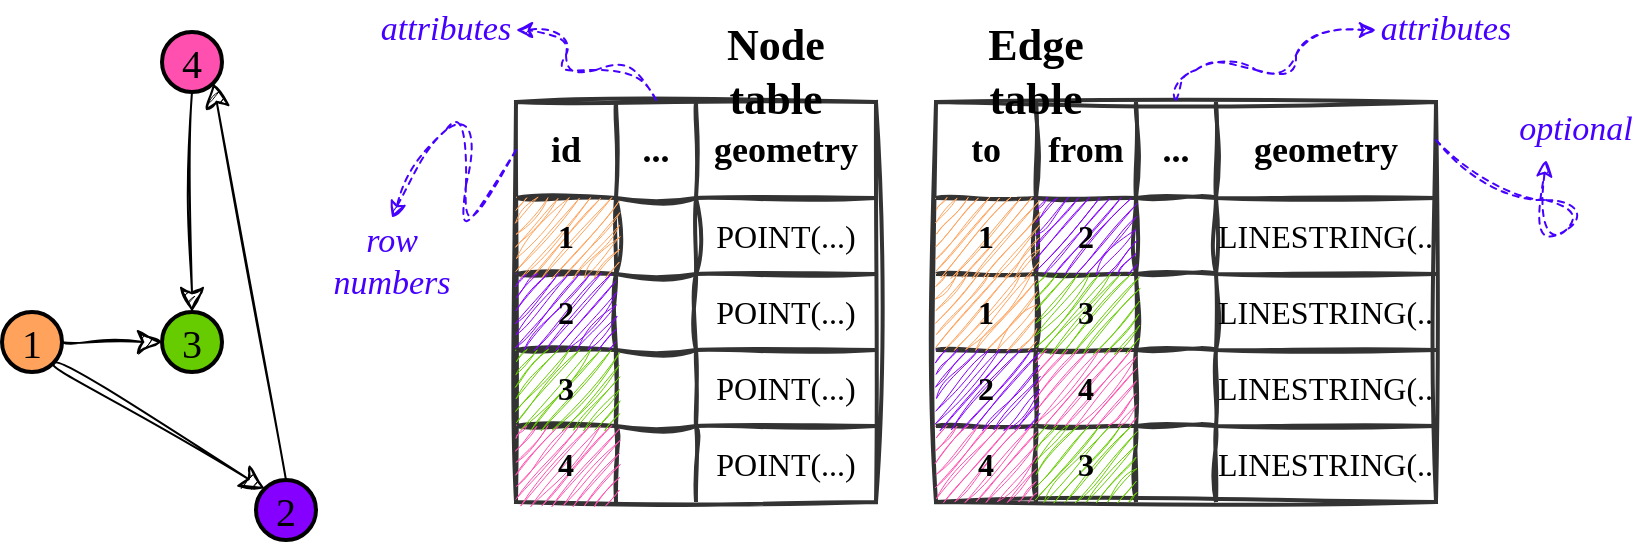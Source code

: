 <mxfile version="24.8.3" pages="2">
  <diagram name="white-bg" id="m9KfXCPVGnRiRk0QAELM">
    <mxGraphModel dx="794" dy="500" grid="0" gridSize="10" guides="1" tooltips="1" connect="1" arrows="1" fold="1" page="1" pageScale="1" pageWidth="827" pageHeight="336" math="0" shadow="0">
      <root>
        <mxCell id="0" />
        <mxCell id="1" parent="0" />
        <mxCell id="JgNRl92uMtbdNUEpQfKq-14" value="" style="shape=table;startSize=0;container=1;collapsible=0;childLayout=tableLayout;fontSize=16;sketch=1;curveFitting=1;jiggle=2;swimlaneLine=1;shadow=0;rounded=0;fontFamily=Patrick Hand;fontSource=https%3A%2F%2Ffonts.googleapis.com%2Fcss%3Ffamily%3DPatrick%2BHand;strokeColor=#333333;fillColor=none;strokeWidth=2;" parent="1" vertex="1">
          <mxGeometry x="477" y="78" width="250" height="200" as="geometry" />
        </mxCell>
        <mxCell id="JgNRl92uMtbdNUEpQfKq-15" value="" style="shape=tableRow;horizontal=0;startSize=0;swimlaneHead=0;swimlaneBody=0;strokeColor=inherit;top=0;left=0;bottom=0;right=0;collapsible=0;dropTarget=0;fillColor=none;points=[[0,0.5],[1,0.5]];portConstraint=eastwest;fontSize=16;" parent="JgNRl92uMtbdNUEpQfKq-14" vertex="1">
          <mxGeometry width="250" height="48" as="geometry" />
        </mxCell>
        <mxCell id="JgNRl92uMtbdNUEpQfKq-16" value="to" style="shape=partialRectangle;html=1;whiteSpace=wrap;connectable=0;strokeColor=inherit;overflow=hidden;fillColor=none;top=0;left=0;bottom=0;right=0;pointerEvents=1;fontSize=18;fontFamily=Patrick Hand;fontSource=https%3A%2F%2Ffonts.googleapis.com%2Fcss%3Ffamily%3DPatrick%2BHand;fontStyle=1" parent="JgNRl92uMtbdNUEpQfKq-15" vertex="1">
          <mxGeometry width="50" height="48" as="geometry">
            <mxRectangle width="50" height="48" as="alternateBounds" />
          </mxGeometry>
        </mxCell>
        <mxCell id="JgNRl92uMtbdNUEpQfKq-17" value="from" style="shape=partialRectangle;html=1;whiteSpace=wrap;connectable=0;strokeColor=inherit;overflow=hidden;fillColor=none;top=0;left=0;bottom=0;right=0;pointerEvents=1;fontSize=18;fontFamily=Patrick Hand;fontSource=https%3A%2F%2Ffonts.googleapis.com%2Fcss%3Ffamily%3DPatrick%2BHand;fontStyle=1" parent="JgNRl92uMtbdNUEpQfKq-15" vertex="1">
          <mxGeometry x="50" width="50" height="48" as="geometry">
            <mxRectangle width="50" height="48" as="alternateBounds" />
          </mxGeometry>
        </mxCell>
        <mxCell id="JgNRl92uMtbdNUEpQfKq-64" value="..." style="shape=partialRectangle;html=1;whiteSpace=wrap;connectable=0;strokeColor=inherit;overflow=hidden;fillColor=none;top=0;left=0;bottom=0;right=0;pointerEvents=1;fontSize=18;fontFamily=Patrick Hand;fontSource=https%3A%2F%2Ffonts.googleapis.com%2Fcss%3Ffamily%3DPatrick%2BHand;fontStyle=1" parent="JgNRl92uMtbdNUEpQfKq-15" vertex="1">
          <mxGeometry x="100" width="40" height="48" as="geometry">
            <mxRectangle width="40" height="48" as="alternateBounds" />
          </mxGeometry>
        </mxCell>
        <mxCell id="JgNRl92uMtbdNUEpQfKq-18" value="geometry" style="shape=partialRectangle;html=1;whiteSpace=wrap;connectable=0;strokeColor=inherit;overflow=hidden;fillColor=none;top=0;left=0;bottom=0;right=0;pointerEvents=1;fontSize=18;fontFamily=Patrick Hand;fontSource=https%3A%2F%2Ffonts.googleapis.com%2Fcss%3Ffamily%3DPatrick%2BHand;fontStyle=1" parent="JgNRl92uMtbdNUEpQfKq-15" vertex="1">
          <mxGeometry x="140" width="110" height="48" as="geometry">
            <mxRectangle width="110" height="48" as="alternateBounds" />
          </mxGeometry>
        </mxCell>
        <mxCell id="JgNRl92uMtbdNUEpQfKq-19" value="" style="shape=tableRow;horizontal=0;startSize=0;swimlaneHead=0;swimlaneBody=0;strokeColor=inherit;top=0;left=0;bottom=0;right=0;collapsible=0;dropTarget=0;fillColor=none;points=[[0,0.5],[1,0.5]];portConstraint=eastwest;fontSize=16;" parent="JgNRl92uMtbdNUEpQfKq-14" vertex="1">
          <mxGeometry y="48" width="250" height="38" as="geometry" />
        </mxCell>
        <mxCell id="JgNRl92uMtbdNUEpQfKq-20" value="1" style="shape=partialRectangle;html=1;whiteSpace=wrap;connectable=0;strokeColor=inherit;overflow=hidden;fillColor=#FFA35C;top=0;left=0;bottom=0;right=0;pointerEvents=1;fontSize=16;fontFamily=Patrick Hand;fontSource=https%3A%2F%2Ffonts.googleapis.com%2Fcss%3Ffamily%3DPatrick%2BHand;sketch=1;curveFitting=1;jiggle=2;fontStyle=1" parent="JgNRl92uMtbdNUEpQfKq-19" vertex="1">
          <mxGeometry width="50" height="38" as="geometry">
            <mxRectangle width="50" height="38" as="alternateBounds" />
          </mxGeometry>
        </mxCell>
        <mxCell id="JgNRl92uMtbdNUEpQfKq-21" value="2" style="shape=partialRectangle;html=1;whiteSpace=wrap;connectable=0;strokeColor=inherit;overflow=hidden;fillColor=#8500FF;top=0;left=0;bottom=0;right=0;pointerEvents=1;fontSize=16;fontFamily=Patrick Hand;fontSource=https%3A%2F%2Ffonts.googleapis.com%2Fcss%3Ffamily%3DPatrick%2BHand;sketch=1;curveFitting=1;jiggle=2;fillStyle=hachure;fontStyle=1" parent="JgNRl92uMtbdNUEpQfKq-19" vertex="1">
          <mxGeometry x="50" width="50" height="38" as="geometry">
            <mxRectangle width="50" height="38" as="alternateBounds" />
          </mxGeometry>
        </mxCell>
        <mxCell id="JgNRl92uMtbdNUEpQfKq-65" style="shape=partialRectangle;html=1;whiteSpace=wrap;connectable=0;strokeColor=inherit;overflow=hidden;fillColor=none;top=0;left=0;bottom=0;right=0;pointerEvents=1;fontSize=16;fontFamily=Patrick Hand;fontSource=https%3A%2F%2Ffonts.googleapis.com%2Fcss%3Ffamily%3DPatrick%2BHand;" parent="JgNRl92uMtbdNUEpQfKq-19" vertex="1">
          <mxGeometry x="100" width="40" height="38" as="geometry">
            <mxRectangle width="40" height="38" as="alternateBounds" />
          </mxGeometry>
        </mxCell>
        <mxCell id="JgNRl92uMtbdNUEpQfKq-22" value="LINESTRING(...)" style="shape=partialRectangle;html=1;whiteSpace=wrap;connectable=0;strokeColor=inherit;overflow=hidden;fillColor=none;top=0;left=0;bottom=0;right=0;pointerEvents=1;fontSize=16;fontFamily=Patrick Hand;fontSource=https%3A%2F%2Ffonts.googleapis.com%2Fcss%3Ffamily%3DPatrick%2BHand;" parent="JgNRl92uMtbdNUEpQfKq-19" vertex="1">
          <mxGeometry x="140" width="110" height="38" as="geometry">
            <mxRectangle width="110" height="38" as="alternateBounds" />
          </mxGeometry>
        </mxCell>
        <mxCell id="JgNRl92uMtbdNUEpQfKq-23" value="" style="shape=tableRow;horizontal=0;startSize=0;swimlaneHead=0;swimlaneBody=0;strokeColor=inherit;top=0;left=0;bottom=0;right=0;collapsible=0;dropTarget=0;fillColor=none;points=[[0,0.5],[1,0.5]];portConstraint=eastwest;fontSize=16;" parent="JgNRl92uMtbdNUEpQfKq-14" vertex="1">
          <mxGeometry y="86" width="250" height="38" as="geometry" />
        </mxCell>
        <mxCell id="JgNRl92uMtbdNUEpQfKq-24" value="1" style="shape=partialRectangle;html=1;whiteSpace=wrap;connectable=0;strokeColor=inherit;overflow=hidden;fillColor=#FFA35C;top=0;left=0;bottom=0;right=0;pointerEvents=1;fontSize=16;fontFamily=Patrick Hand;fontSource=https%3A%2F%2Ffonts.googleapis.com%2Fcss%3Ffamily%3DPatrick%2BHand;sketch=1;curveFitting=1;jiggle=2;fontStyle=1" parent="JgNRl92uMtbdNUEpQfKq-23" vertex="1">
          <mxGeometry width="50" height="38" as="geometry">
            <mxRectangle width="50" height="38" as="alternateBounds" />
          </mxGeometry>
        </mxCell>
        <mxCell id="JgNRl92uMtbdNUEpQfKq-25" value="3" style="shape=partialRectangle;html=1;whiteSpace=wrap;connectable=0;strokeColor=inherit;overflow=hidden;fillColor=#66CC00;top=0;left=0;bottom=0;right=0;pointerEvents=1;fontSize=16;fontFamily=Patrick Hand;fontSource=https%3A%2F%2Ffonts.googleapis.com%2Fcss%3Ffamily%3DPatrick%2BHand;sketch=1;curveFitting=1;jiggle=2;fillStyle=hachure;fontStyle=1" parent="JgNRl92uMtbdNUEpQfKq-23" vertex="1">
          <mxGeometry x="50" width="50" height="38" as="geometry">
            <mxRectangle width="50" height="38" as="alternateBounds" />
          </mxGeometry>
        </mxCell>
        <mxCell id="JgNRl92uMtbdNUEpQfKq-66" style="shape=partialRectangle;html=1;whiteSpace=wrap;connectable=0;strokeColor=inherit;overflow=hidden;fillColor=none;top=0;left=0;bottom=0;right=0;pointerEvents=1;fontSize=16;fontFamily=Patrick Hand;fontSource=https%3A%2F%2Ffonts.googleapis.com%2Fcss%3Ffamily%3DPatrick%2BHand;" parent="JgNRl92uMtbdNUEpQfKq-23" vertex="1">
          <mxGeometry x="100" width="40" height="38" as="geometry">
            <mxRectangle width="40" height="38" as="alternateBounds" />
          </mxGeometry>
        </mxCell>
        <mxCell id="JgNRl92uMtbdNUEpQfKq-26" value="LINESTRING(...)" style="shape=partialRectangle;html=1;whiteSpace=wrap;connectable=0;strokeColor=inherit;overflow=hidden;fillColor=none;top=0;left=0;bottom=0;right=0;pointerEvents=1;fontSize=16;fontFamily=Patrick Hand;fontSource=https%3A%2F%2Ffonts.googleapis.com%2Fcss%3Ffamily%3DPatrick%2BHand;" parent="JgNRl92uMtbdNUEpQfKq-23" vertex="1">
          <mxGeometry x="140" width="110" height="38" as="geometry">
            <mxRectangle width="110" height="38" as="alternateBounds" />
          </mxGeometry>
        </mxCell>
        <mxCell id="JgNRl92uMtbdNUEpQfKq-27" style="shape=tableRow;horizontal=0;startSize=0;swimlaneHead=0;swimlaneBody=0;strokeColor=inherit;top=0;left=0;bottom=0;right=0;collapsible=0;dropTarget=0;fillColor=none;points=[[0,0.5],[1,0.5]];portConstraint=eastwest;fontSize=16;" parent="JgNRl92uMtbdNUEpQfKq-14" vertex="1">
          <mxGeometry y="124" width="250" height="38" as="geometry" />
        </mxCell>
        <mxCell id="JgNRl92uMtbdNUEpQfKq-28" value="2" style="shape=partialRectangle;html=1;whiteSpace=wrap;connectable=0;strokeColor=inherit;overflow=hidden;fillColor=#8500FF;top=0;left=0;bottom=0;right=0;pointerEvents=1;fontSize=16;fontFamily=Patrick Hand;fontSource=https%3A%2F%2Ffonts.googleapis.com%2Fcss%3Ffamily%3DPatrick%2BHand;sketch=1;curveFitting=1;jiggle=2;fillStyle=hachure;fontStyle=1" parent="JgNRl92uMtbdNUEpQfKq-27" vertex="1">
          <mxGeometry width="50" height="38" as="geometry">
            <mxRectangle width="50" height="38" as="alternateBounds" />
          </mxGeometry>
        </mxCell>
        <mxCell id="JgNRl92uMtbdNUEpQfKq-29" value="4" style="shape=partialRectangle;html=1;whiteSpace=wrap;connectable=0;strokeColor=inherit;overflow=hidden;fillColor=#FF50AF;top=0;left=0;bottom=0;right=0;pointerEvents=1;fontSize=16;fontFamily=Patrick Hand;fontSource=https%3A%2F%2Ffonts.googleapis.com%2Fcss%3Ffamily%3DPatrick%2BHand;sketch=1;curveFitting=1;jiggle=2;fillStyle=hachure;fontStyle=1" parent="JgNRl92uMtbdNUEpQfKq-27" vertex="1">
          <mxGeometry x="50" width="50" height="38" as="geometry">
            <mxRectangle width="50" height="38" as="alternateBounds" />
          </mxGeometry>
        </mxCell>
        <mxCell id="JgNRl92uMtbdNUEpQfKq-67" style="shape=partialRectangle;html=1;whiteSpace=wrap;connectable=0;strokeColor=inherit;overflow=hidden;fillColor=none;top=0;left=0;bottom=0;right=0;pointerEvents=1;fontSize=16;fontFamily=Patrick Hand;fontSource=https%3A%2F%2Ffonts.googleapis.com%2Fcss%3Ffamily%3DPatrick%2BHand;" parent="JgNRl92uMtbdNUEpQfKq-27" vertex="1">
          <mxGeometry x="100" width="40" height="38" as="geometry">
            <mxRectangle width="40" height="38" as="alternateBounds" />
          </mxGeometry>
        </mxCell>
        <mxCell id="JgNRl92uMtbdNUEpQfKq-30" value="LINESTRING(...)" style="shape=partialRectangle;html=1;whiteSpace=wrap;connectable=0;strokeColor=inherit;overflow=hidden;fillColor=none;top=0;left=0;bottom=0;right=0;pointerEvents=1;fontSize=16;fontFamily=Patrick Hand;fontSource=https%3A%2F%2Ffonts.googleapis.com%2Fcss%3Ffamily%3DPatrick%2BHand;" parent="JgNRl92uMtbdNUEpQfKq-27" vertex="1">
          <mxGeometry x="140" width="110" height="38" as="geometry">
            <mxRectangle width="110" height="38" as="alternateBounds" />
          </mxGeometry>
        </mxCell>
        <mxCell id="JgNRl92uMtbdNUEpQfKq-51" style="shape=tableRow;horizontal=0;startSize=0;swimlaneHead=0;swimlaneBody=0;strokeColor=inherit;top=0;left=0;bottom=0;right=0;collapsible=0;dropTarget=0;fillColor=none;points=[[0,0.5],[1,0.5]];portConstraint=eastwest;fontSize=16;" parent="JgNRl92uMtbdNUEpQfKq-14" vertex="1">
          <mxGeometry y="162" width="250" height="38" as="geometry" />
        </mxCell>
        <mxCell id="JgNRl92uMtbdNUEpQfKq-52" value="4" style="shape=partialRectangle;html=1;whiteSpace=wrap;connectable=0;strokeColor=inherit;overflow=hidden;fillColor=#FF50AF;top=0;left=0;bottom=0;right=0;pointerEvents=1;fontSize=16;fontFamily=Patrick Hand;fontSource=https%3A%2F%2Ffonts.googleapis.com%2Fcss%3Ffamily%3DPatrick%2BHand;sketch=1;curveFitting=1;jiggle=2;fillStyle=hachure;fontStyle=1" parent="JgNRl92uMtbdNUEpQfKq-51" vertex="1">
          <mxGeometry width="50" height="38" as="geometry">
            <mxRectangle width="50" height="38" as="alternateBounds" />
          </mxGeometry>
        </mxCell>
        <mxCell id="JgNRl92uMtbdNUEpQfKq-53" value="3" style="shape=partialRectangle;html=1;whiteSpace=wrap;connectable=0;strokeColor=inherit;overflow=hidden;fillColor=#66CC00;top=0;left=0;bottom=0;right=0;pointerEvents=1;fontSize=16;fontFamily=Patrick Hand;fontSource=https%3A%2F%2Ffonts.googleapis.com%2Fcss%3Ffamily%3DPatrick%2BHand;sketch=1;curveFitting=1;jiggle=2;fillStyle=hachure;fontStyle=1" parent="JgNRl92uMtbdNUEpQfKq-51" vertex="1">
          <mxGeometry x="50" width="50" height="38" as="geometry">
            <mxRectangle width="50" height="38" as="alternateBounds" />
          </mxGeometry>
        </mxCell>
        <mxCell id="JgNRl92uMtbdNUEpQfKq-68" style="shape=partialRectangle;html=1;whiteSpace=wrap;connectable=0;strokeColor=inherit;overflow=hidden;fillColor=none;top=0;left=0;bottom=0;right=0;pointerEvents=1;fontSize=16;fontFamily=Patrick Hand;fontSource=https%3A%2F%2Ffonts.googleapis.com%2Fcss%3Ffamily%3DPatrick%2BHand;" parent="JgNRl92uMtbdNUEpQfKq-51" vertex="1">
          <mxGeometry x="100" width="40" height="38" as="geometry">
            <mxRectangle width="40" height="38" as="alternateBounds" />
          </mxGeometry>
        </mxCell>
        <mxCell id="JgNRl92uMtbdNUEpQfKq-54" value="&lt;div&gt;&lt;span style=&quot;background-color: initial;&quot;&gt;LINESTRING(...)&lt;/span&gt;&lt;/div&gt;" style="shape=partialRectangle;html=1;whiteSpace=wrap;connectable=0;strokeColor=inherit;overflow=hidden;fillColor=none;top=0;left=0;bottom=0;right=0;pointerEvents=1;fontSize=16;fontFamily=Patrick Hand;fontSource=https%3A%2F%2Ffonts.googleapis.com%2Fcss%3Ffamily%3DPatrick%2BHand;" parent="JgNRl92uMtbdNUEpQfKq-51" vertex="1">
          <mxGeometry x="140" width="110" height="38" as="geometry">
            <mxRectangle width="110" height="38" as="alternateBounds" />
          </mxGeometry>
        </mxCell>
        <mxCell id="JgNRl92uMtbdNUEpQfKq-31" value="" style="shape=table;startSize=0;container=1;collapsible=0;childLayout=tableLayout;fontSize=16;sketch=1;curveFitting=1;jiggle=2;swimlaneLine=1;shadow=0;rounded=0;fontFamily=Patrick Hand;fontSource=https%3A%2F%2Ffonts.googleapis.com%2Fcss%3Ffamily%3DPatrick%2BHand;strokeColor=#333333;fillColor=none;strokeWidth=2;" parent="1" vertex="1">
          <mxGeometry x="267" y="78" width="180" height="200" as="geometry" />
        </mxCell>
        <mxCell id="JgNRl92uMtbdNUEpQfKq-32" value="" style="shape=tableRow;horizontal=0;startSize=0;swimlaneHead=0;swimlaneBody=0;strokeColor=inherit;top=0;left=0;bottom=0;right=0;collapsible=0;dropTarget=0;fillColor=none;points=[[0,0.5],[1,0.5]];portConstraint=eastwest;fontSize=16;" parent="JgNRl92uMtbdNUEpQfKq-31" vertex="1">
          <mxGeometry width="180" height="48" as="geometry" />
        </mxCell>
        <mxCell id="JgNRl92uMtbdNUEpQfKq-34" value="id" style="shape=partialRectangle;html=1;whiteSpace=wrap;connectable=0;strokeColor=inherit;overflow=hidden;fillColor=none;top=0;left=0;bottom=0;right=0;pointerEvents=1;fontSize=18;fontFamily=Patrick Hand;fontSource=https%3A%2F%2Ffonts.googleapis.com%2Fcss%3Ffamily%3DPatrick%2BHand;fontStyle=1" parent="JgNRl92uMtbdNUEpQfKq-32" vertex="1">
          <mxGeometry width="50" height="48" as="geometry">
            <mxRectangle width="50" height="48" as="alternateBounds" />
          </mxGeometry>
        </mxCell>
        <mxCell id="JgNRl92uMtbdNUEpQfKq-69" value="..." style="shape=partialRectangle;html=1;whiteSpace=wrap;connectable=0;strokeColor=inherit;overflow=hidden;fillColor=none;top=0;left=0;bottom=0;right=0;pointerEvents=1;fontSize=18;fontFamily=Patrick Hand;fontSource=https%3A%2F%2Ffonts.googleapis.com%2Fcss%3Ffamily%3DPatrick%2BHand;fontStyle=1" parent="JgNRl92uMtbdNUEpQfKq-32" vertex="1">
          <mxGeometry x="50" width="40" height="48" as="geometry">
            <mxRectangle width="40" height="48" as="alternateBounds" />
          </mxGeometry>
        </mxCell>
        <mxCell id="JgNRl92uMtbdNUEpQfKq-35" value="geometry" style="shape=partialRectangle;html=1;whiteSpace=wrap;connectable=0;strokeColor=inherit;overflow=hidden;fillColor=none;top=0;left=0;bottom=0;right=0;pointerEvents=1;fontSize=18;fontFamily=Patrick Hand;fontSource=https%3A%2F%2Ffonts.googleapis.com%2Fcss%3Ffamily%3DPatrick%2BHand;fontStyle=1" parent="JgNRl92uMtbdNUEpQfKq-32" vertex="1">
          <mxGeometry x="90" width="90" height="48" as="geometry">
            <mxRectangle width="90" height="48" as="alternateBounds" />
          </mxGeometry>
        </mxCell>
        <mxCell id="JgNRl92uMtbdNUEpQfKq-36" value="" style="shape=tableRow;horizontal=0;startSize=0;swimlaneHead=0;swimlaneBody=0;strokeColor=inherit;top=0;left=0;bottom=0;right=0;collapsible=0;dropTarget=0;fillColor=none;points=[[0,0.5],[1,0.5]];portConstraint=eastwest;fontSize=16;" parent="JgNRl92uMtbdNUEpQfKq-31" vertex="1">
          <mxGeometry y="48" width="180" height="38" as="geometry" />
        </mxCell>
        <mxCell id="JgNRl92uMtbdNUEpQfKq-38" value="1" style="shape=partialRectangle;html=1;whiteSpace=wrap;connectable=0;strokeColor=inherit;overflow=hidden;fillColor=#FFA35C;top=0;left=0;bottom=0;right=0;pointerEvents=1;fontSize=16;fontFamily=Patrick Hand;fontSource=https%3A%2F%2Ffonts.googleapis.com%2Fcss%3Ffamily%3DPatrick%2BHand;fillStyle=hachure;sketch=1;curveFitting=1;jiggle=2;fontStyle=1" parent="JgNRl92uMtbdNUEpQfKq-36" vertex="1">
          <mxGeometry width="50" height="38" as="geometry">
            <mxRectangle width="50" height="38" as="alternateBounds" />
          </mxGeometry>
        </mxCell>
        <mxCell id="JgNRl92uMtbdNUEpQfKq-70" style="shape=partialRectangle;html=1;whiteSpace=wrap;connectable=0;strokeColor=inherit;overflow=hidden;fillColor=none;top=0;left=0;bottom=0;right=0;pointerEvents=1;fontSize=16;fontFamily=Patrick Hand;fontSource=https%3A%2F%2Ffonts.googleapis.com%2Fcss%3Ffamily%3DPatrick%2BHand;" parent="JgNRl92uMtbdNUEpQfKq-36" vertex="1">
          <mxGeometry x="50" width="40" height="38" as="geometry">
            <mxRectangle width="40" height="38" as="alternateBounds" />
          </mxGeometry>
        </mxCell>
        <mxCell id="JgNRl92uMtbdNUEpQfKq-39" value="POINT(...)" style="shape=partialRectangle;html=1;whiteSpace=wrap;connectable=0;strokeColor=inherit;overflow=hidden;fillColor=none;top=0;left=0;bottom=0;right=0;pointerEvents=1;fontSize=16;fontFamily=Patrick Hand;fontSource=https%3A%2F%2Ffonts.googleapis.com%2Fcss%3Ffamily%3DPatrick%2BHand;" parent="JgNRl92uMtbdNUEpQfKq-36" vertex="1">
          <mxGeometry x="90" width="90" height="38" as="geometry">
            <mxRectangle width="90" height="38" as="alternateBounds" />
          </mxGeometry>
        </mxCell>
        <mxCell id="JgNRl92uMtbdNUEpQfKq-40" value="" style="shape=tableRow;horizontal=0;startSize=0;swimlaneHead=0;swimlaneBody=0;strokeColor=inherit;top=0;left=0;bottom=0;right=0;collapsible=0;dropTarget=0;fillColor=none;points=[[0,0.5],[1,0.5]];portConstraint=eastwest;fontSize=16;" parent="JgNRl92uMtbdNUEpQfKq-31" vertex="1">
          <mxGeometry y="86" width="180" height="38" as="geometry" />
        </mxCell>
        <mxCell id="JgNRl92uMtbdNUEpQfKq-42" value="2" style="shape=partialRectangle;html=1;whiteSpace=wrap;connectable=0;strokeColor=inherit;overflow=hidden;fillColor=#8500FF;top=0;left=0;bottom=0;right=0;pointerEvents=1;fontSize=16;fontFamily=Patrick Hand;fontSource=https%3A%2F%2Ffonts.googleapis.com%2Fcss%3Ffamily%3DPatrick%2BHand;sketch=1;curveFitting=1;jiggle=2;fillStyle=hachure;fontStyle=1" parent="JgNRl92uMtbdNUEpQfKq-40" vertex="1">
          <mxGeometry width="50" height="38" as="geometry">
            <mxRectangle width="50" height="38" as="alternateBounds" />
          </mxGeometry>
        </mxCell>
        <mxCell id="JgNRl92uMtbdNUEpQfKq-71" style="shape=partialRectangle;html=1;whiteSpace=wrap;connectable=0;strokeColor=inherit;overflow=hidden;fillColor=none;top=0;left=0;bottom=0;right=0;pointerEvents=1;fontSize=16;fontFamily=Patrick Hand;fontSource=https%3A%2F%2Ffonts.googleapis.com%2Fcss%3Ffamily%3DPatrick%2BHand;" parent="JgNRl92uMtbdNUEpQfKq-40" vertex="1">
          <mxGeometry x="50" width="40" height="38" as="geometry">
            <mxRectangle width="40" height="38" as="alternateBounds" />
          </mxGeometry>
        </mxCell>
        <mxCell id="JgNRl92uMtbdNUEpQfKq-43" value="POINT(...)" style="shape=partialRectangle;html=1;whiteSpace=wrap;connectable=0;strokeColor=inherit;overflow=hidden;fillColor=none;top=0;left=0;bottom=0;right=0;pointerEvents=1;fontSize=16;fontFamily=Patrick Hand;fontSource=https%3A%2F%2Ffonts.googleapis.com%2Fcss%3Ffamily%3DPatrick%2BHand;" parent="JgNRl92uMtbdNUEpQfKq-40" vertex="1">
          <mxGeometry x="90" width="90" height="38" as="geometry">
            <mxRectangle width="90" height="38" as="alternateBounds" />
          </mxGeometry>
        </mxCell>
        <mxCell id="JgNRl92uMtbdNUEpQfKq-44" style="shape=tableRow;horizontal=0;startSize=0;swimlaneHead=0;swimlaneBody=0;strokeColor=inherit;top=0;left=0;bottom=0;right=0;collapsible=0;dropTarget=0;fillColor=none;points=[[0,0.5],[1,0.5]];portConstraint=eastwest;fontSize=16;" parent="JgNRl92uMtbdNUEpQfKq-31" vertex="1">
          <mxGeometry y="124" width="180" height="38" as="geometry" />
        </mxCell>
        <mxCell id="JgNRl92uMtbdNUEpQfKq-46" value="3" style="shape=partialRectangle;html=1;whiteSpace=wrap;connectable=0;strokeColor=inherit;overflow=hidden;fillColor=#66CC00;top=0;left=0;bottom=0;right=0;pointerEvents=1;fontSize=16;fontFamily=Patrick Hand;fontSource=https%3A%2F%2Ffonts.googleapis.com%2Fcss%3Ffamily%3DPatrick%2BHand;sketch=1;curveFitting=1;jiggle=2;fillStyle=hachure;fontStyle=1" parent="JgNRl92uMtbdNUEpQfKq-44" vertex="1">
          <mxGeometry width="50" height="38" as="geometry">
            <mxRectangle width="50" height="38" as="alternateBounds" />
          </mxGeometry>
        </mxCell>
        <mxCell id="JgNRl92uMtbdNUEpQfKq-72" style="shape=partialRectangle;html=1;whiteSpace=wrap;connectable=0;strokeColor=inherit;overflow=hidden;fillColor=none;top=0;left=0;bottom=0;right=0;pointerEvents=1;fontSize=16;fontFamily=Patrick Hand;fontSource=https%3A%2F%2Ffonts.googleapis.com%2Fcss%3Ffamily%3DPatrick%2BHand;" parent="JgNRl92uMtbdNUEpQfKq-44" vertex="1">
          <mxGeometry x="50" width="40" height="38" as="geometry">
            <mxRectangle width="40" height="38" as="alternateBounds" />
          </mxGeometry>
        </mxCell>
        <mxCell id="JgNRl92uMtbdNUEpQfKq-47" value="POINT&lt;span style=&quot;background-color: initial;&quot;&gt;(...)&lt;/span&gt;" style="shape=partialRectangle;html=1;whiteSpace=wrap;connectable=0;strokeColor=inherit;overflow=hidden;fillColor=none;top=0;left=0;bottom=0;right=0;pointerEvents=1;fontSize=16;fontFamily=Patrick Hand;fontSource=https%3A%2F%2Ffonts.googleapis.com%2Fcss%3Ffamily%3DPatrick%2BHand;" parent="JgNRl92uMtbdNUEpQfKq-44" vertex="1">
          <mxGeometry x="90" width="90" height="38" as="geometry">
            <mxRectangle width="90" height="38" as="alternateBounds" />
          </mxGeometry>
        </mxCell>
        <mxCell id="JgNRl92uMtbdNUEpQfKq-48" style="shape=tableRow;horizontal=0;startSize=0;swimlaneHead=0;swimlaneBody=0;strokeColor=inherit;top=0;left=0;bottom=0;right=0;collapsible=0;dropTarget=0;fillColor=none;points=[[0,0.5],[1,0.5]];portConstraint=eastwest;fontSize=16;" parent="JgNRl92uMtbdNUEpQfKq-31" vertex="1">
          <mxGeometry y="162" width="180" height="38" as="geometry" />
        </mxCell>
        <mxCell id="JgNRl92uMtbdNUEpQfKq-49" value="4" style="shape=partialRectangle;html=1;whiteSpace=wrap;connectable=0;strokeColor=inherit;overflow=hidden;fillColor=#FF50AF;top=0;left=0;bottom=0;right=0;pointerEvents=1;fontSize=16;fontFamily=Patrick Hand;fontSource=https%3A%2F%2Ffonts.googleapis.com%2Fcss%3Ffamily%3DPatrick%2BHand;sketch=1;curveFitting=1;jiggle=2;fillStyle=hachure;fontStyle=1" parent="JgNRl92uMtbdNUEpQfKq-48" vertex="1">
          <mxGeometry width="50" height="38" as="geometry">
            <mxRectangle width="50" height="38" as="alternateBounds" />
          </mxGeometry>
        </mxCell>
        <mxCell id="JgNRl92uMtbdNUEpQfKq-73" style="shape=partialRectangle;html=1;whiteSpace=wrap;connectable=0;strokeColor=inherit;overflow=hidden;fillColor=none;top=0;left=0;bottom=0;right=0;pointerEvents=1;fontSize=16;fontFamily=Patrick Hand;fontSource=https%3A%2F%2Ffonts.googleapis.com%2Fcss%3Ffamily%3DPatrick%2BHand;" parent="JgNRl92uMtbdNUEpQfKq-48" vertex="1">
          <mxGeometry x="50" width="40" height="38" as="geometry">
            <mxRectangle width="40" height="38" as="alternateBounds" />
          </mxGeometry>
        </mxCell>
        <mxCell id="JgNRl92uMtbdNUEpQfKq-50" value="POINT(...)" style="shape=partialRectangle;html=1;whiteSpace=wrap;connectable=0;strokeColor=inherit;overflow=hidden;fillColor=none;top=0;left=0;bottom=0;right=0;pointerEvents=1;fontSize=16;fontFamily=Patrick Hand;fontSource=https%3A%2F%2Ffonts.googleapis.com%2Fcss%3Ffamily%3DPatrick%2BHand;" parent="JgNRl92uMtbdNUEpQfKq-48" vertex="1">
          <mxGeometry x="90" width="90" height="38" as="geometry">
            <mxRectangle width="90" height="38" as="alternateBounds" />
          </mxGeometry>
        </mxCell>
        <mxCell id="JgNRl92uMtbdNUEpQfKq-55" value="1" style="strokeWidth=2;html=1;shape=mxgraph.flowchart.start_2;whiteSpace=wrap;perimeterSpacing=0;fontFamily=Patrick Hand;fontSource=https%3A%2F%2Ffonts.googleapis.com%2Fcss%3Ffamily%3DPatrick%2BHand;fontSize=20;fillColor=#FFA35C;" parent="1" vertex="1">
          <mxGeometry x="10" y="183" width="30" height="30" as="geometry" />
        </mxCell>
        <mxCell id="JgNRl92uMtbdNUEpQfKq-56" value="2" style="strokeWidth=2;html=1;shape=mxgraph.flowchart.start_2;whiteSpace=wrap;perimeterSpacing=0;fontFamily=Patrick Hand;fontSource=https%3A%2F%2Ffonts.googleapis.com%2Fcss%3Ffamily%3DPatrick%2BHand;fontSize=20;fillColor=#8500ff;" parent="1" vertex="1">
          <mxGeometry x="137" y="267" width="30" height="30" as="geometry" />
        </mxCell>
        <mxCell id="JgNRl92uMtbdNUEpQfKq-57" value="4" style="strokeWidth=2;html=1;shape=mxgraph.flowchart.start_2;whiteSpace=wrap;perimeterSpacing=0;fontFamily=Patrick Hand;fontSource=https%3A%2F%2Ffonts.googleapis.com%2Fcss%3Ffamily%3DPatrick%2BHand;fontSize=20;fillColor=#FF50AF;fillStyle=auto;" parent="1" vertex="1">
          <mxGeometry x="90" y="43" width="30" height="30" as="geometry" />
        </mxCell>
        <mxCell id="JgNRl92uMtbdNUEpQfKq-58" value="3" style="strokeWidth=2;html=1;shape=mxgraph.flowchart.start_2;whiteSpace=wrap;perimeterSpacing=0;fontFamily=Patrick Hand;fontSource=https%3A%2F%2Ffonts.googleapis.com%2Fcss%3Ffamily%3DPatrick%2BHand;fontSize=20;fillColor=#66CC00;" parent="1" vertex="1">
          <mxGeometry x="90" y="183" width="30" height="30" as="geometry" />
        </mxCell>
        <mxCell id="JgNRl92uMtbdNUEpQfKq-59" style="rounded=0;orthogonalLoop=1;jettySize=auto;html=1;exitX=0.855;exitY=0.855;exitDx=0;exitDy=0;exitPerimeter=0;entryX=0.145;entryY=0.145;entryDx=0;entryDy=0;entryPerimeter=0;endArrow=classic;endFill=1;sketch=1;curveFitting=1;jiggle=2;jumpStyle=none;curved=1;endSize=10;targetPerimeterSpacing=0;" parent="1" source="JgNRl92uMtbdNUEpQfKq-55" target="JgNRl92uMtbdNUEpQfKq-56" edge="1">
          <mxGeometry relative="1" as="geometry" />
        </mxCell>
        <mxCell id="JgNRl92uMtbdNUEpQfKq-60" style="rounded=0;orthogonalLoop=1;jettySize=auto;html=1;exitX=1;exitY=0.5;exitDx=0;exitDy=0;exitPerimeter=0;entryX=0;entryY=0.5;entryDx=0;entryDy=0;entryPerimeter=0;endArrow=classic;endFill=1;sketch=1;curveFitting=1;jiggle=2;curved=0;endSize=10;" parent="1" source="JgNRl92uMtbdNUEpQfKq-55" target="JgNRl92uMtbdNUEpQfKq-58" edge="1">
          <mxGeometry relative="1" as="geometry" />
        </mxCell>
        <mxCell id="JgNRl92uMtbdNUEpQfKq-61" style="rounded=0;orthogonalLoop=1;jettySize=auto;html=1;entryX=0.855;entryY=0.855;entryDx=0;entryDy=0;entryPerimeter=0;endArrow=classic;endFill=1;sketch=1;curveFitting=1;jiggle=2;endSize=10;exitX=0.5;exitY=0;exitDx=0;exitDy=0;exitPerimeter=0;" parent="1" source="JgNRl92uMtbdNUEpQfKq-56" target="JgNRl92uMtbdNUEpQfKq-57" edge="1">
          <mxGeometry relative="1" as="geometry">
            <mxPoint x="170" y="230" as="sourcePoint" />
          </mxGeometry>
        </mxCell>
        <mxCell id="JgNRl92uMtbdNUEpQfKq-62" style="rounded=0;orthogonalLoop=1;jettySize=auto;html=1;exitX=0.5;exitY=0;exitDx=0;exitDy=0;exitPerimeter=0;entryX=0.5;entryY=1;entryDx=0;entryDy=0;entryPerimeter=0;endArrow=none;endFill=0;sketch=1;curveFitting=1;jiggle=2;startArrow=classic;startFill=1;startSize=10;" parent="1" source="JgNRl92uMtbdNUEpQfKq-58" target="JgNRl92uMtbdNUEpQfKq-57" edge="1">
          <mxGeometry relative="1" as="geometry" />
        </mxCell>
        <mxCell id="JgNRl92uMtbdNUEpQfKq-74" value="optional" style="text;html=1;align=center;verticalAlign=middle;whiteSpace=wrap;rounded=0;fontFamily=Patrick Hand;fontSource=https%3A%2F%2Ffonts.googleapis.com%2Fcss%3Ffamily%3DPatrick%2BHand;fontStyle=2;fontColor=#4500FF;strokeColor=none;fontSize=17;" parent="1" vertex="1">
          <mxGeometry x="767" y="77" width="60" height="30" as="geometry" />
        </mxCell>
        <mxCell id="JgNRl92uMtbdNUEpQfKq-75" value="row numbers" style="text;html=1;align=center;verticalAlign=middle;whiteSpace=wrap;rounded=0;fontFamily=Patrick Hand;fontSource=https%3A%2F%2Ffonts.googleapis.com%2Fcss%3Ffamily%3DPatrick%2BHand;fontStyle=2;fontColor=#4500FF;strokeColor=none;fontSize=17;" parent="1" vertex="1">
          <mxGeometry x="170" y="136" width="70" height="44" as="geometry" />
        </mxCell>
        <mxCell id="JgNRl92uMtbdNUEpQfKq-76" value="attributes" style="text;html=1;align=center;verticalAlign=middle;whiteSpace=wrap;rounded=0;fontFamily=Patrick Hand;fontSource=https%3A%2F%2Ffonts.googleapis.com%2Fcss%3Ffamily%3DPatrick%2BHand;fontStyle=2;fontColor=#4500FF;strokeColor=none;fontSize=17;" parent="1" vertex="1">
          <mxGeometry x="197" y="27" width="70" height="30" as="geometry" />
        </mxCell>
        <mxCell id="JgNRl92uMtbdNUEpQfKq-77" value="attributes" style="text;html=1;align=center;verticalAlign=middle;whiteSpace=wrap;rounded=0;fontFamily=Patrick Hand;fontSource=https%3A%2F%2Ffonts.googleapis.com%2Fcss%3Ffamily%3DPatrick%2BHand;fontStyle=2;fontColor=#4500FF;strokeColor=none;fontSize=17;" parent="1" vertex="1">
          <mxGeometry x="697" y="27" width="70" height="30" as="geometry" />
        </mxCell>
        <mxCell id="JgNRl92uMtbdNUEpQfKq-78" value="Node table" style="text;html=1;align=center;verticalAlign=middle;whiteSpace=wrap;rounded=0;fontSize=22;fontStyle=1;fontFamily=Patrick Hand;fontSource=https%3A%2F%2Ffonts.googleapis.com%2Fcss%3Ffamily%3DPatrick%2BHand;" parent="1" vertex="1">
          <mxGeometry x="347" y="48" width="100" height="30" as="geometry" />
        </mxCell>
        <mxCell id="JgNRl92uMtbdNUEpQfKq-79" value="Edge table" style="text;html=1;align=center;verticalAlign=middle;whiteSpace=wrap;rounded=0;fontSize=22;fontStyle=1;fontFamily=Patrick Hand;fontSource=https%3A%2F%2Ffonts.googleapis.com%2Fcss%3Ffamily%3DPatrick%2BHand;" parent="1" vertex="1">
          <mxGeometry x="477" y="48" width="100" height="30" as="geometry" />
        </mxCell>
        <mxCell id="JgNRl92uMtbdNUEpQfKq-80" value="" style="curved=1;endArrow=classic;html=1;rounded=0;entryX=0;entryY=0.5;entryDx=0;entryDy=0;sketch=1;curveFitting=1;jiggle=2;strokeColor=#4500FF;dashed=1;fontColor=#4500FF;" parent="1" target="JgNRl92uMtbdNUEpQfKq-77" edge="1">
          <mxGeometry width="50" height="50" relative="1" as="geometry">
            <mxPoint x="597" y="77" as="sourcePoint" />
            <mxPoint x="657" y="57" as="targetPoint" />
            <Array as="points">
              <mxPoint x="597" y="67" />
              <mxPoint x="617" y="57" />
              <mxPoint x="657" y="67" />
              <mxPoint x="657" y="42" />
            </Array>
          </mxGeometry>
        </mxCell>
        <mxCell id="JgNRl92uMtbdNUEpQfKq-81" value="" style="curved=1;endArrow=classic;html=1;rounded=0;entryX=1;entryY=0.5;entryDx=0;entryDy=0;sketch=1;curveFitting=1;jiggle=2;strokeColor=#4500FF;dashed=1;fontColor=#4500FF;" parent="1" target="JgNRl92uMtbdNUEpQfKq-76" edge="1">
          <mxGeometry width="50" height="50" relative="1" as="geometry">
            <mxPoint x="337" y="77" as="sourcePoint" />
            <mxPoint x="277" y="48" as="targetPoint" />
            <Array as="points">
              <mxPoint x="327" y="57" />
              <mxPoint x="287" y="67" />
              <mxPoint x="297" y="42" />
            </Array>
          </mxGeometry>
        </mxCell>
        <mxCell id="JgNRl92uMtbdNUEpQfKq-82" value="" style="curved=1;endArrow=classic;html=1;rounded=0;sketch=1;curveFitting=1;jiggle=2;strokeColor=#4500FF;dashed=1;exitX=0;exitY=0.5;exitDx=0;exitDy=0;fontColor=#4500FF;entryX=0.5;entryY=0;entryDx=0;entryDy=0;" parent="1" source="JgNRl92uMtbdNUEpQfKq-32" target="JgNRl92uMtbdNUEpQfKq-75" edge="1">
          <mxGeometry width="50" height="50" relative="1" as="geometry">
            <mxPoint x="247" y="182" as="sourcePoint" />
            <mxPoint x="190" y="120" as="targetPoint" />
            <Array as="points">
              <mxPoint x="237" y="162" />
              <mxPoint x="247" y="77" />
              <mxPoint x="217" y="107" />
            </Array>
          </mxGeometry>
        </mxCell>
        <mxCell id="JgNRl92uMtbdNUEpQfKq-83" value="" style="curved=1;endArrow=classic;html=1;rounded=0;sketch=1;curveFitting=1;jiggle=2;strokeColor=#4500FF;dashed=1;entryX=0.25;entryY=1;entryDx=0;entryDy=0;fontColor=#4500FF;" parent="1" target="JgNRl92uMtbdNUEpQfKq-74" edge="1">
          <mxGeometry width="50" height="50" relative="1" as="geometry">
            <mxPoint x="727" y="97" as="sourcePoint" />
            <mxPoint x="757" y="165" as="targetPoint" />
            <Array as="points">
              <mxPoint x="757" y="127" />
              <mxPoint x="807" y="127" />
              <mxPoint x="777" y="157" />
            </Array>
          </mxGeometry>
        </mxCell>
      </root>
    </mxGraphModel>
  </diagram>
  <diagram name="black-bg" id="HGgu3FWoDEMdLxCGjzOU">
    <mxGraphModel dx="794" dy="500" grid="0" gridSize="10" guides="1" tooltips="1" connect="1" arrows="1" fold="1" page="1" pageScale="1" pageWidth="827" pageHeight="336" background="#333333" math="0" shadow="0">
      <root>
        <mxCell id="qylrMCXfZuORD8cwXGqV-0" />
        <mxCell id="qylrMCXfZuORD8cwXGqV-1" parent="qylrMCXfZuORD8cwXGqV-0" />
        <mxCell id="qylrMCXfZuORD8cwXGqV-2" value="" style="shape=table;startSize=0;container=1;collapsible=0;childLayout=tableLayout;fontSize=16;swimlaneLine=1;shadow=0;rounded=0;fontFamily=Patrick Hand;fontSource=https%3A%2F%2Ffonts.googleapis.com%2Fcss%3Ffamily%3DPatrick%2BHand;strokeColor=#E6E6E6;fillColor=none;fontColor=#FFFFFF;sketch=1;curveFitting=1;jiggle=2;strokeWidth=2;" parent="qylrMCXfZuORD8cwXGqV-1" vertex="1">
          <mxGeometry x="477" y="78" width="250" height="199.75" as="geometry" />
        </mxCell>
        <mxCell id="qylrMCXfZuORD8cwXGqV-3" value="" style="shape=tableRow;horizontal=0;startSize=0;swimlaneHead=0;swimlaneBody=0;strokeColor=inherit;top=0;left=0;bottom=0;right=0;collapsible=0;dropTarget=0;fillColor=none;points=[[0,0.5],[1,0.5]];portConstraint=eastwest;fontSize=16;" parent="qylrMCXfZuORD8cwXGqV-2" vertex="1">
          <mxGeometry width="250" height="48" as="geometry" />
        </mxCell>
        <mxCell id="qylrMCXfZuORD8cwXGqV-4" value="to" style="shape=partialRectangle;html=1;whiteSpace=wrap;connectable=0;strokeColor=inherit;overflow=hidden;fillColor=none;top=0;left=0;bottom=0;right=0;pointerEvents=1;fontSize=18;fontFamily=Patrick Hand;fontSource=https%3A%2F%2Ffonts.googleapis.com%2Fcss%3Ffamily%3DPatrick%2BHand;fontStyle=1;fontColor=#FFFFFF;" parent="qylrMCXfZuORD8cwXGqV-3" vertex="1">
          <mxGeometry width="50" height="48" as="geometry">
            <mxRectangle width="50" height="48" as="alternateBounds" />
          </mxGeometry>
        </mxCell>
        <mxCell id="qylrMCXfZuORD8cwXGqV-5" value="from" style="shape=partialRectangle;html=1;whiteSpace=wrap;connectable=0;strokeColor=inherit;overflow=hidden;fillColor=none;top=0;left=0;bottom=0;right=0;pointerEvents=1;fontSize=18;fontFamily=Patrick Hand;fontSource=https%3A%2F%2Ffonts.googleapis.com%2Fcss%3Ffamily%3DPatrick%2BHand;fontStyle=1;fontColor=#FFFFFF;" parent="qylrMCXfZuORD8cwXGqV-3" vertex="1">
          <mxGeometry x="50" width="50" height="48" as="geometry">
            <mxRectangle width="50" height="48" as="alternateBounds" />
          </mxGeometry>
        </mxCell>
        <mxCell id="qylrMCXfZuORD8cwXGqV-6" value="..." style="shape=partialRectangle;html=1;whiteSpace=wrap;connectable=0;strokeColor=inherit;overflow=hidden;fillColor=none;top=0;left=0;bottom=0;right=0;pointerEvents=1;fontSize=18;fontFamily=Patrick Hand;fontSource=https%3A%2F%2Ffonts.googleapis.com%2Fcss%3Ffamily%3DPatrick%2BHand;fontStyle=1;fontColor=#FFFFFF;" parent="qylrMCXfZuORD8cwXGqV-3" vertex="1">
          <mxGeometry x="100" width="40" height="48" as="geometry">
            <mxRectangle width="40" height="48" as="alternateBounds" />
          </mxGeometry>
        </mxCell>
        <mxCell id="qylrMCXfZuORD8cwXGqV-7" value="geometry" style="shape=partialRectangle;html=1;whiteSpace=wrap;connectable=0;strokeColor=inherit;overflow=hidden;fillColor=none;top=0;left=0;bottom=0;right=0;pointerEvents=1;fontSize=18;fontFamily=Patrick Hand;fontSource=https%3A%2F%2Ffonts.googleapis.com%2Fcss%3Ffamily%3DPatrick%2BHand;fontStyle=1;fontColor=#FFFFFF;" parent="qylrMCXfZuORD8cwXGqV-3" vertex="1">
          <mxGeometry x="140" width="110" height="48" as="geometry">
            <mxRectangle width="110" height="48" as="alternateBounds" />
          </mxGeometry>
        </mxCell>
        <mxCell id="qylrMCXfZuORD8cwXGqV-8" value="" style="shape=tableRow;horizontal=0;startSize=0;swimlaneHead=0;swimlaneBody=0;strokeColor=inherit;top=0;left=0;bottom=0;right=0;collapsible=0;dropTarget=0;fillColor=none;points=[[0,0.5],[1,0.5]];portConstraint=eastwest;fontSize=16;" parent="qylrMCXfZuORD8cwXGqV-2" vertex="1">
          <mxGeometry y="48" width="250" height="38" as="geometry" />
        </mxCell>
        <mxCell id="qylrMCXfZuORD8cwXGqV-9" value="1" style="shape=partialRectangle;html=1;whiteSpace=wrap;connectable=0;strokeColor=inherit;overflow=hidden;fillColor=#FFA35C;top=0;left=0;bottom=0;right=0;pointerEvents=1;fontSize=16;fontFamily=Patrick Hand;fontSource=https%3A%2F%2Ffonts.googleapis.com%2Fcss%3Ffamily%3DPatrick%2BHand;sketch=1;curveFitting=1;jiggle=2;fontStyle=1;fontColor=#FFFFFF;" parent="qylrMCXfZuORD8cwXGqV-8" vertex="1">
          <mxGeometry width="50" height="38" as="geometry">
            <mxRectangle width="50" height="38" as="alternateBounds" />
          </mxGeometry>
        </mxCell>
        <mxCell id="qylrMCXfZuORD8cwXGqV-10" value="2" style="shape=partialRectangle;html=1;whiteSpace=wrap;connectable=0;strokeColor=inherit;overflow=hidden;fillColor=#8500FF;top=0;left=0;bottom=0;right=0;pointerEvents=1;fontSize=16;fontFamily=Patrick Hand;fontSource=https%3A%2F%2Ffonts.googleapis.com%2Fcss%3Ffamily%3DPatrick%2BHand;sketch=1;curveFitting=1;jiggle=2;fillStyle=hachure;fontStyle=1;fontColor=#FFFFFF;" parent="qylrMCXfZuORD8cwXGqV-8" vertex="1">
          <mxGeometry x="50" width="50" height="38" as="geometry">
            <mxRectangle width="50" height="38" as="alternateBounds" />
          </mxGeometry>
        </mxCell>
        <mxCell id="qylrMCXfZuORD8cwXGqV-11" style="shape=partialRectangle;html=1;whiteSpace=wrap;connectable=0;strokeColor=inherit;overflow=hidden;fillColor=none;top=0;left=0;bottom=0;right=0;pointerEvents=1;fontSize=16;fontFamily=Patrick Hand;fontSource=https%3A%2F%2Ffonts.googleapis.com%2Fcss%3Ffamily%3DPatrick%2BHand;fontColor=#FFFFFF;" parent="qylrMCXfZuORD8cwXGqV-8" vertex="1">
          <mxGeometry x="100" width="40" height="38" as="geometry">
            <mxRectangle width="40" height="38" as="alternateBounds" />
          </mxGeometry>
        </mxCell>
        <mxCell id="qylrMCXfZuORD8cwXGqV-12" value="LINESTRING(...)" style="shape=partialRectangle;html=1;whiteSpace=wrap;connectable=0;strokeColor=inherit;overflow=hidden;fillColor=none;top=0;left=0;bottom=0;right=0;pointerEvents=1;fontSize=16;fontFamily=Patrick Hand;fontSource=https%3A%2F%2Ffonts.googleapis.com%2Fcss%3Ffamily%3DPatrick%2BHand;fontColor=#FFFFFF;" parent="qylrMCXfZuORD8cwXGqV-8" vertex="1">
          <mxGeometry x="140" width="110" height="38" as="geometry">
            <mxRectangle width="110" height="38" as="alternateBounds" />
          </mxGeometry>
        </mxCell>
        <mxCell id="qylrMCXfZuORD8cwXGqV-13" value="" style="shape=tableRow;horizontal=0;startSize=0;swimlaneHead=0;swimlaneBody=0;strokeColor=inherit;top=0;left=0;bottom=0;right=0;collapsible=0;dropTarget=0;fillColor=none;points=[[0,0.5],[1,0.5]];portConstraint=eastwest;fontSize=16;" parent="qylrMCXfZuORD8cwXGqV-2" vertex="1">
          <mxGeometry y="86" width="250" height="38" as="geometry" />
        </mxCell>
        <mxCell id="qylrMCXfZuORD8cwXGqV-14" value="1" style="shape=partialRectangle;html=1;whiteSpace=wrap;connectable=0;strokeColor=inherit;overflow=hidden;fillColor=#FFA35C;top=0;left=0;bottom=0;right=0;pointerEvents=1;fontSize=16;fontFamily=Patrick Hand;fontSource=https%3A%2F%2Ffonts.googleapis.com%2Fcss%3Ffamily%3DPatrick%2BHand;sketch=1;curveFitting=1;jiggle=2;fontStyle=1;fontColor=#FFFFFF;" parent="qylrMCXfZuORD8cwXGqV-13" vertex="1">
          <mxGeometry width="50" height="38" as="geometry">
            <mxRectangle width="50" height="38" as="alternateBounds" />
          </mxGeometry>
        </mxCell>
        <mxCell id="qylrMCXfZuORD8cwXGqV-15" value="3" style="shape=partialRectangle;html=1;whiteSpace=wrap;connectable=0;strokeColor=inherit;overflow=hidden;fillColor=#66CC00;top=0;left=0;bottom=0;right=0;pointerEvents=1;fontSize=16;fontFamily=Patrick Hand;fontSource=https%3A%2F%2Ffonts.googleapis.com%2Fcss%3Ffamily%3DPatrick%2BHand;sketch=1;curveFitting=1;jiggle=2;fillStyle=hachure;fontStyle=1;fontColor=#FFFFFF;" parent="qylrMCXfZuORD8cwXGqV-13" vertex="1">
          <mxGeometry x="50" width="50" height="38" as="geometry">
            <mxRectangle width="50" height="38" as="alternateBounds" />
          </mxGeometry>
        </mxCell>
        <mxCell id="qylrMCXfZuORD8cwXGqV-16" style="shape=partialRectangle;html=1;whiteSpace=wrap;connectable=0;strokeColor=inherit;overflow=hidden;fillColor=none;top=0;left=0;bottom=0;right=0;pointerEvents=1;fontSize=16;fontFamily=Patrick Hand;fontSource=https%3A%2F%2Ffonts.googleapis.com%2Fcss%3Ffamily%3DPatrick%2BHand;fontColor=#FFFFFF;" parent="qylrMCXfZuORD8cwXGqV-13" vertex="1">
          <mxGeometry x="100" width="40" height="38" as="geometry">
            <mxRectangle width="40" height="38" as="alternateBounds" />
          </mxGeometry>
        </mxCell>
        <mxCell id="qylrMCXfZuORD8cwXGqV-17" value="LINESTRING(...)" style="shape=partialRectangle;html=1;whiteSpace=wrap;connectable=0;strokeColor=inherit;overflow=hidden;fillColor=none;top=0;left=0;bottom=0;right=0;pointerEvents=1;fontSize=16;fontFamily=Patrick Hand;fontSource=https%3A%2F%2Ffonts.googleapis.com%2Fcss%3Ffamily%3DPatrick%2BHand;fontColor=#FFFFFF;" parent="qylrMCXfZuORD8cwXGqV-13" vertex="1">
          <mxGeometry x="140" width="110" height="38" as="geometry">
            <mxRectangle width="110" height="38" as="alternateBounds" />
          </mxGeometry>
        </mxCell>
        <mxCell id="qylrMCXfZuORD8cwXGqV-18" style="shape=tableRow;horizontal=0;startSize=0;swimlaneHead=0;swimlaneBody=0;strokeColor=inherit;top=0;left=0;bottom=0;right=0;collapsible=0;dropTarget=0;fillColor=none;points=[[0,0.5],[1,0.5]];portConstraint=eastwest;fontSize=16;" parent="qylrMCXfZuORD8cwXGqV-2" vertex="1">
          <mxGeometry y="124" width="250" height="38" as="geometry" />
        </mxCell>
        <mxCell id="qylrMCXfZuORD8cwXGqV-19" value="2" style="shape=partialRectangle;html=1;whiteSpace=wrap;connectable=0;strokeColor=inherit;overflow=hidden;fillColor=#8500FF;top=0;left=0;bottom=0;right=0;pointerEvents=1;fontSize=16;fontFamily=Patrick Hand;fontSource=https%3A%2F%2Ffonts.googleapis.com%2Fcss%3Ffamily%3DPatrick%2BHand;sketch=1;curveFitting=1;jiggle=2;fillStyle=hachure;fontStyle=1;fontColor=#FFFFFF;" parent="qylrMCXfZuORD8cwXGqV-18" vertex="1">
          <mxGeometry width="50" height="38" as="geometry">
            <mxRectangle width="50" height="38" as="alternateBounds" />
          </mxGeometry>
        </mxCell>
        <mxCell id="qylrMCXfZuORD8cwXGqV-20" value="4" style="shape=partialRectangle;html=1;whiteSpace=wrap;connectable=0;strokeColor=inherit;overflow=hidden;fillColor=#FF50AF;top=0;left=0;bottom=0;right=0;pointerEvents=1;fontSize=16;fontFamily=Patrick Hand;fontSource=https%3A%2F%2Ffonts.googleapis.com%2Fcss%3Ffamily%3DPatrick%2BHand;sketch=1;curveFitting=1;jiggle=2;fillStyle=hachure;fontStyle=1;fontColor=#FFFFFF;" parent="qylrMCXfZuORD8cwXGqV-18" vertex="1">
          <mxGeometry x="50" width="50" height="38" as="geometry">
            <mxRectangle width="50" height="38" as="alternateBounds" />
          </mxGeometry>
        </mxCell>
        <mxCell id="qylrMCXfZuORD8cwXGqV-21" style="shape=partialRectangle;html=1;whiteSpace=wrap;connectable=0;strokeColor=inherit;overflow=hidden;fillColor=none;top=0;left=0;bottom=0;right=0;pointerEvents=1;fontSize=16;fontFamily=Patrick Hand;fontSource=https%3A%2F%2Ffonts.googleapis.com%2Fcss%3Ffamily%3DPatrick%2BHand;fontColor=#FFFFFF;" parent="qylrMCXfZuORD8cwXGqV-18" vertex="1">
          <mxGeometry x="100" width="40" height="38" as="geometry">
            <mxRectangle width="40" height="38" as="alternateBounds" />
          </mxGeometry>
        </mxCell>
        <mxCell id="qylrMCXfZuORD8cwXGqV-22" value="LINESTRING(...)" style="shape=partialRectangle;html=1;whiteSpace=wrap;connectable=0;strokeColor=inherit;overflow=hidden;fillColor=none;top=0;left=0;bottom=0;right=0;pointerEvents=1;fontSize=16;fontFamily=Patrick Hand;fontSource=https%3A%2F%2Ffonts.googleapis.com%2Fcss%3Ffamily%3DPatrick%2BHand;fontColor=#FFFFFF;" parent="qylrMCXfZuORD8cwXGqV-18" vertex="1">
          <mxGeometry x="140" width="110" height="38" as="geometry">
            <mxRectangle width="110" height="38" as="alternateBounds" />
          </mxGeometry>
        </mxCell>
        <mxCell id="qylrMCXfZuORD8cwXGqV-23" style="shape=tableRow;horizontal=0;startSize=0;swimlaneHead=0;swimlaneBody=0;strokeColor=inherit;top=0;left=0;bottom=0;right=0;collapsible=0;dropTarget=0;fillColor=none;points=[[0,0.5],[1,0.5]];portConstraint=eastwest;fontSize=16;" parent="qylrMCXfZuORD8cwXGqV-2" vertex="1">
          <mxGeometry y="162" width="250" height="38" as="geometry" />
        </mxCell>
        <mxCell id="qylrMCXfZuORD8cwXGqV-24" value="4" style="shape=partialRectangle;html=1;whiteSpace=wrap;connectable=0;strokeColor=inherit;overflow=hidden;fillColor=#FF50AF;top=0;left=0;bottom=0;right=0;pointerEvents=1;fontSize=16;fontFamily=Patrick Hand;fontSource=https%3A%2F%2Ffonts.googleapis.com%2Fcss%3Ffamily%3DPatrick%2BHand;sketch=1;curveFitting=1;jiggle=2;fillStyle=hachure;fontStyle=1;fontColor=#FFFFFF;" parent="qylrMCXfZuORD8cwXGqV-23" vertex="1">
          <mxGeometry width="50" height="38" as="geometry">
            <mxRectangle width="50" height="38" as="alternateBounds" />
          </mxGeometry>
        </mxCell>
        <mxCell id="qylrMCXfZuORD8cwXGqV-25" value="3" style="shape=partialRectangle;html=1;whiteSpace=wrap;connectable=0;strokeColor=inherit;overflow=hidden;fillColor=#66CC00;top=0;left=0;bottom=0;right=0;pointerEvents=1;fontSize=16;fontFamily=Patrick Hand;fontSource=https%3A%2F%2Ffonts.googleapis.com%2Fcss%3Ffamily%3DPatrick%2BHand;sketch=1;curveFitting=1;jiggle=2;fillStyle=hachure;fontStyle=1;fontColor=#FFFFFF;" parent="qylrMCXfZuORD8cwXGqV-23" vertex="1">
          <mxGeometry x="50" width="50" height="38" as="geometry">
            <mxRectangle width="50" height="38" as="alternateBounds" />
          </mxGeometry>
        </mxCell>
        <mxCell id="qylrMCXfZuORD8cwXGqV-26" style="shape=partialRectangle;html=1;whiteSpace=wrap;connectable=0;strokeColor=inherit;overflow=hidden;fillColor=none;top=0;left=0;bottom=0;right=0;pointerEvents=1;fontSize=16;fontFamily=Patrick Hand;fontSource=https%3A%2F%2Ffonts.googleapis.com%2Fcss%3Ffamily%3DPatrick%2BHand;fontColor=#FFFFFF;" parent="qylrMCXfZuORD8cwXGqV-23" vertex="1">
          <mxGeometry x="100" width="40" height="38" as="geometry">
            <mxRectangle width="40" height="38" as="alternateBounds" />
          </mxGeometry>
        </mxCell>
        <mxCell id="qylrMCXfZuORD8cwXGqV-27" value="&lt;div&gt;&lt;span style=&quot;background-color: initial;&quot;&gt;LINESTRING(...)&lt;/span&gt;&lt;/div&gt;" style="shape=partialRectangle;html=1;whiteSpace=wrap;connectable=0;strokeColor=inherit;overflow=hidden;fillColor=none;top=0;left=0;bottom=0;right=0;pointerEvents=1;fontSize=16;fontFamily=Patrick Hand;fontSource=https%3A%2F%2Ffonts.googleapis.com%2Fcss%3Ffamily%3DPatrick%2BHand;fontColor=#FFFFFF;" parent="qylrMCXfZuORD8cwXGqV-23" vertex="1">
          <mxGeometry x="140" width="110" height="38" as="geometry">
            <mxRectangle width="110" height="38" as="alternateBounds" />
          </mxGeometry>
        </mxCell>
        <mxCell id="qylrMCXfZuORD8cwXGqV-28" value="" style="shape=table;startSize=0;container=1;collapsible=0;childLayout=tableLayout;fontSize=16;sketch=1;curveFitting=1;jiggle=2;swimlaneLine=1;shadow=0;rounded=0;fontFamily=Patrick Hand;fontSource=https%3A%2F%2Ffonts.googleapis.com%2Fcss%3Ffamily%3DPatrick%2BHand;strokeColor=#E6E6E6;fillColor=none;fontColor=#FFFFFF;strokeWidth=2;" parent="qylrMCXfZuORD8cwXGqV-1" vertex="1">
          <mxGeometry x="267" y="78" width="180" height="200" as="geometry" />
        </mxCell>
        <mxCell id="qylrMCXfZuORD8cwXGqV-29" value="" style="shape=tableRow;horizontal=0;startSize=0;swimlaneHead=0;swimlaneBody=0;strokeColor=inherit;top=0;left=0;bottom=0;right=0;collapsible=0;dropTarget=0;fillColor=none;points=[[0,0.5],[1,0.5]];portConstraint=eastwest;fontSize=16;" parent="qylrMCXfZuORD8cwXGqV-28" vertex="1">
          <mxGeometry width="180" height="48" as="geometry" />
        </mxCell>
        <mxCell id="qylrMCXfZuORD8cwXGqV-30" value="id" style="shape=partialRectangle;html=1;whiteSpace=wrap;connectable=0;strokeColor=inherit;overflow=hidden;fillColor=none;top=0;left=0;bottom=0;right=0;pointerEvents=1;fontSize=18;fontFamily=Patrick Hand;fontSource=https%3A%2F%2Ffonts.googleapis.com%2Fcss%3Ffamily%3DPatrick%2BHand;fontStyle=1;fontColor=#FFFFFF;" parent="qylrMCXfZuORD8cwXGqV-29" vertex="1">
          <mxGeometry width="50" height="48" as="geometry">
            <mxRectangle width="50" height="48" as="alternateBounds" />
          </mxGeometry>
        </mxCell>
        <mxCell id="qylrMCXfZuORD8cwXGqV-31" value="..." style="shape=partialRectangle;html=1;whiteSpace=wrap;connectable=0;strokeColor=inherit;overflow=hidden;fillColor=none;top=0;left=0;bottom=0;right=0;pointerEvents=1;fontSize=18;fontFamily=Patrick Hand;fontSource=https%3A%2F%2Ffonts.googleapis.com%2Fcss%3Ffamily%3DPatrick%2BHand;fontStyle=1;fontColor=#FFFFFF;" parent="qylrMCXfZuORD8cwXGqV-29" vertex="1">
          <mxGeometry x="50" width="40" height="48" as="geometry">
            <mxRectangle width="40" height="48" as="alternateBounds" />
          </mxGeometry>
        </mxCell>
        <mxCell id="qylrMCXfZuORD8cwXGqV-32" value="geometry" style="shape=partialRectangle;html=1;whiteSpace=wrap;connectable=0;strokeColor=inherit;overflow=hidden;fillColor=none;top=0;left=0;bottom=0;right=0;pointerEvents=1;fontSize=18;fontFamily=Patrick Hand;fontSource=https%3A%2F%2Ffonts.googleapis.com%2Fcss%3Ffamily%3DPatrick%2BHand;fontStyle=1;fontColor=#FFFFFF;" parent="qylrMCXfZuORD8cwXGqV-29" vertex="1">
          <mxGeometry x="90" width="90" height="48" as="geometry">
            <mxRectangle width="90" height="48" as="alternateBounds" />
          </mxGeometry>
        </mxCell>
        <mxCell id="qylrMCXfZuORD8cwXGqV-33" value="" style="shape=tableRow;horizontal=0;startSize=0;swimlaneHead=0;swimlaneBody=0;strokeColor=inherit;top=0;left=0;bottom=0;right=0;collapsible=0;dropTarget=0;fillColor=none;points=[[0,0.5],[1,0.5]];portConstraint=eastwest;fontSize=16;" parent="qylrMCXfZuORD8cwXGqV-28" vertex="1">
          <mxGeometry y="48" width="180" height="38" as="geometry" />
        </mxCell>
        <mxCell id="qylrMCXfZuORD8cwXGqV-34" value="1" style="shape=partialRectangle;html=1;whiteSpace=wrap;connectable=0;strokeColor=inherit;overflow=hidden;fillColor=#FFA35C;top=0;left=0;bottom=0;right=0;pointerEvents=1;fontSize=16;fontFamily=Patrick Hand;fontSource=https%3A%2F%2Ffonts.googleapis.com%2Fcss%3Ffamily%3DPatrick%2BHand;fillStyle=hachure;sketch=1;curveFitting=1;jiggle=2;fontStyle=1;fontColor=#FFFFFF;" parent="qylrMCXfZuORD8cwXGqV-33" vertex="1">
          <mxGeometry width="50" height="38" as="geometry">
            <mxRectangle width="50" height="38" as="alternateBounds" />
          </mxGeometry>
        </mxCell>
        <mxCell id="qylrMCXfZuORD8cwXGqV-35" style="shape=partialRectangle;html=1;whiteSpace=wrap;connectable=0;strokeColor=inherit;overflow=hidden;fillColor=none;top=0;left=0;bottom=0;right=0;pointerEvents=1;fontSize=16;fontFamily=Patrick Hand;fontSource=https%3A%2F%2Ffonts.googleapis.com%2Fcss%3Ffamily%3DPatrick%2BHand;fontColor=#FFFFFF;" parent="qylrMCXfZuORD8cwXGqV-33" vertex="1">
          <mxGeometry x="50" width="40" height="38" as="geometry">
            <mxRectangle width="40" height="38" as="alternateBounds" />
          </mxGeometry>
        </mxCell>
        <mxCell id="qylrMCXfZuORD8cwXGqV-36" value="POINT(...)" style="shape=partialRectangle;html=1;whiteSpace=wrap;connectable=0;strokeColor=inherit;overflow=hidden;fillColor=none;top=0;left=0;bottom=0;right=0;pointerEvents=1;fontSize=16;fontFamily=Patrick Hand;fontSource=https%3A%2F%2Ffonts.googleapis.com%2Fcss%3Ffamily%3DPatrick%2BHand;fontColor=#FFFFFF;" parent="qylrMCXfZuORD8cwXGqV-33" vertex="1">
          <mxGeometry x="90" width="90" height="38" as="geometry">
            <mxRectangle width="90" height="38" as="alternateBounds" />
          </mxGeometry>
        </mxCell>
        <mxCell id="qylrMCXfZuORD8cwXGqV-37" value="" style="shape=tableRow;horizontal=0;startSize=0;swimlaneHead=0;swimlaneBody=0;strokeColor=inherit;top=0;left=0;bottom=0;right=0;collapsible=0;dropTarget=0;fillColor=none;points=[[0,0.5],[1,0.5]];portConstraint=eastwest;fontSize=16;" parent="qylrMCXfZuORD8cwXGqV-28" vertex="1">
          <mxGeometry y="86" width="180" height="38" as="geometry" />
        </mxCell>
        <mxCell id="qylrMCXfZuORD8cwXGqV-38" value="2" style="shape=partialRectangle;html=1;whiteSpace=wrap;connectable=0;strokeColor=inherit;overflow=hidden;fillColor=#8500FF;top=0;left=0;bottom=0;right=0;pointerEvents=1;fontSize=16;fontFamily=Patrick Hand;fontSource=https%3A%2F%2Ffonts.googleapis.com%2Fcss%3Ffamily%3DPatrick%2BHand;sketch=1;curveFitting=1;jiggle=2;fillStyle=hachure;fontStyle=1;fontColor=#FFFFFF;" parent="qylrMCXfZuORD8cwXGqV-37" vertex="1">
          <mxGeometry width="50" height="38" as="geometry">
            <mxRectangle width="50" height="38" as="alternateBounds" />
          </mxGeometry>
        </mxCell>
        <mxCell id="qylrMCXfZuORD8cwXGqV-39" style="shape=partialRectangle;html=1;whiteSpace=wrap;connectable=0;strokeColor=inherit;overflow=hidden;fillColor=none;top=0;left=0;bottom=0;right=0;pointerEvents=1;fontSize=16;fontFamily=Patrick Hand;fontSource=https%3A%2F%2Ffonts.googleapis.com%2Fcss%3Ffamily%3DPatrick%2BHand;fontColor=#FFFFFF;" parent="qylrMCXfZuORD8cwXGqV-37" vertex="1">
          <mxGeometry x="50" width="40" height="38" as="geometry">
            <mxRectangle width="40" height="38" as="alternateBounds" />
          </mxGeometry>
        </mxCell>
        <mxCell id="qylrMCXfZuORD8cwXGqV-40" value="POINT(...)" style="shape=partialRectangle;html=1;whiteSpace=wrap;connectable=0;strokeColor=inherit;overflow=hidden;fillColor=none;top=0;left=0;bottom=0;right=0;pointerEvents=1;fontSize=16;fontFamily=Patrick Hand;fontSource=https%3A%2F%2Ffonts.googleapis.com%2Fcss%3Ffamily%3DPatrick%2BHand;fontColor=#FFFFFF;" parent="qylrMCXfZuORD8cwXGqV-37" vertex="1">
          <mxGeometry x="90" width="90" height="38" as="geometry">
            <mxRectangle width="90" height="38" as="alternateBounds" />
          </mxGeometry>
        </mxCell>
        <mxCell id="qylrMCXfZuORD8cwXGqV-41" style="shape=tableRow;horizontal=0;startSize=0;swimlaneHead=0;swimlaneBody=0;strokeColor=inherit;top=0;left=0;bottom=0;right=0;collapsible=0;dropTarget=0;fillColor=none;points=[[0,0.5],[1,0.5]];portConstraint=eastwest;fontSize=16;" parent="qylrMCXfZuORD8cwXGqV-28" vertex="1">
          <mxGeometry y="124" width="180" height="38" as="geometry" />
        </mxCell>
        <mxCell id="qylrMCXfZuORD8cwXGqV-42" value="3" style="shape=partialRectangle;html=1;whiteSpace=wrap;connectable=0;strokeColor=inherit;overflow=hidden;fillColor=#66CC00;top=0;left=0;bottom=0;right=0;pointerEvents=1;fontSize=16;fontFamily=Patrick Hand;fontSource=https%3A%2F%2Ffonts.googleapis.com%2Fcss%3Ffamily%3DPatrick%2BHand;sketch=1;curveFitting=1;jiggle=2;fillStyle=hachure;fontStyle=1;fontColor=#FFFFFF;" parent="qylrMCXfZuORD8cwXGqV-41" vertex="1">
          <mxGeometry width="50" height="38" as="geometry">
            <mxRectangle width="50" height="38" as="alternateBounds" />
          </mxGeometry>
        </mxCell>
        <mxCell id="qylrMCXfZuORD8cwXGqV-43" style="shape=partialRectangle;html=1;whiteSpace=wrap;connectable=0;strokeColor=inherit;overflow=hidden;fillColor=none;top=0;left=0;bottom=0;right=0;pointerEvents=1;fontSize=16;fontFamily=Patrick Hand;fontSource=https%3A%2F%2Ffonts.googleapis.com%2Fcss%3Ffamily%3DPatrick%2BHand;fontColor=#FFFFFF;" parent="qylrMCXfZuORD8cwXGqV-41" vertex="1">
          <mxGeometry x="50" width="40" height="38" as="geometry">
            <mxRectangle width="40" height="38" as="alternateBounds" />
          </mxGeometry>
        </mxCell>
        <mxCell id="qylrMCXfZuORD8cwXGqV-44" value="POINT&lt;span style=&quot;background-color: initial;&quot;&gt;(...)&lt;/span&gt;" style="shape=partialRectangle;html=1;whiteSpace=wrap;connectable=0;strokeColor=inherit;overflow=hidden;fillColor=none;top=0;left=0;bottom=0;right=0;pointerEvents=1;fontSize=16;fontFamily=Patrick Hand;fontSource=https%3A%2F%2Ffonts.googleapis.com%2Fcss%3Ffamily%3DPatrick%2BHand;fontColor=#FFFFFF;" parent="qylrMCXfZuORD8cwXGqV-41" vertex="1">
          <mxGeometry x="90" width="90" height="38" as="geometry">
            <mxRectangle width="90" height="38" as="alternateBounds" />
          </mxGeometry>
        </mxCell>
        <mxCell id="qylrMCXfZuORD8cwXGqV-45" style="shape=tableRow;horizontal=0;startSize=0;swimlaneHead=0;swimlaneBody=0;strokeColor=inherit;top=0;left=0;bottom=0;right=0;collapsible=0;dropTarget=0;fillColor=none;points=[[0,0.5],[1,0.5]];portConstraint=eastwest;fontSize=16;" parent="qylrMCXfZuORD8cwXGqV-28" vertex="1">
          <mxGeometry y="162" width="180" height="38" as="geometry" />
        </mxCell>
        <mxCell id="qylrMCXfZuORD8cwXGqV-46" value="4" style="shape=partialRectangle;html=1;whiteSpace=wrap;connectable=0;strokeColor=inherit;overflow=hidden;fillColor=#FF50AF;top=0;left=0;bottom=0;right=0;pointerEvents=1;fontSize=16;fontFamily=Patrick Hand;fontSource=https%3A%2F%2Ffonts.googleapis.com%2Fcss%3Ffamily%3DPatrick%2BHand;sketch=1;curveFitting=1;jiggle=2;fillStyle=hachure;fontStyle=1;fontColor=#FFFFFF;" parent="qylrMCXfZuORD8cwXGqV-45" vertex="1">
          <mxGeometry width="50" height="38" as="geometry">
            <mxRectangle width="50" height="38" as="alternateBounds" />
          </mxGeometry>
        </mxCell>
        <mxCell id="qylrMCXfZuORD8cwXGqV-47" style="shape=partialRectangle;html=1;whiteSpace=wrap;connectable=0;strokeColor=inherit;overflow=hidden;fillColor=none;top=0;left=0;bottom=0;right=0;pointerEvents=1;fontSize=16;fontFamily=Patrick Hand;fontSource=https%3A%2F%2Ffonts.googleapis.com%2Fcss%3Ffamily%3DPatrick%2BHand;fontColor=#FFFFFF;" parent="qylrMCXfZuORD8cwXGqV-45" vertex="1">
          <mxGeometry x="50" width="40" height="38" as="geometry">
            <mxRectangle width="40" height="38" as="alternateBounds" />
          </mxGeometry>
        </mxCell>
        <mxCell id="qylrMCXfZuORD8cwXGqV-48" value="POINT(...)" style="shape=partialRectangle;html=1;whiteSpace=wrap;connectable=0;strokeColor=inherit;overflow=hidden;fillColor=none;top=0;left=0;bottom=0;right=0;pointerEvents=1;fontSize=16;fontFamily=Patrick Hand;fontSource=https%3A%2F%2Ffonts.googleapis.com%2Fcss%3Ffamily%3DPatrick%2BHand;fontColor=#FFFFFF;" parent="qylrMCXfZuORD8cwXGqV-45" vertex="1">
          <mxGeometry x="90" width="90" height="38" as="geometry">
            <mxRectangle width="90" height="38" as="alternateBounds" />
          </mxGeometry>
        </mxCell>
        <mxCell id="qylrMCXfZuORD8cwXGqV-49" value="1" style="strokeWidth=2;html=1;shape=mxgraph.flowchart.start_2;whiteSpace=wrap;perimeterSpacing=0;fontFamily=Patrick Hand;fontSource=https%3A%2F%2Ffonts.googleapis.com%2Fcss%3Ffamily%3DPatrick%2BHand;fontSize=20;fillColor=#FFA35C;strokeColor=#FFFFFF;fontColor=#FFFFFF;" parent="qylrMCXfZuORD8cwXGqV-1" vertex="1">
          <mxGeometry x="10" y="183" width="30" height="30" as="geometry" />
        </mxCell>
        <mxCell id="qylrMCXfZuORD8cwXGqV-50" value="2" style="strokeWidth=2;html=1;shape=mxgraph.flowchart.start_2;whiteSpace=wrap;perimeterSpacing=0;fontFamily=Patrick Hand;fontSource=https%3A%2F%2Ffonts.googleapis.com%2Fcss%3Ffamily%3DPatrick%2BHand;fontSize=20;fillColor=#8500ff;strokeColor=#FFFFFF;fontColor=#FFFFFF;" parent="qylrMCXfZuORD8cwXGqV-1" vertex="1">
          <mxGeometry x="137" y="267" width="30" height="30" as="geometry" />
        </mxCell>
        <mxCell id="qylrMCXfZuORD8cwXGqV-51" value="4" style="strokeWidth=2;html=1;shape=mxgraph.flowchart.start_2;whiteSpace=wrap;perimeterSpacing=0;fontFamily=Patrick Hand;fontSource=https%3A%2F%2Ffonts.googleapis.com%2Fcss%3Ffamily%3DPatrick%2BHand;fontSize=20;fillColor=#FF50AF;fillStyle=auto;strokeColor=#FFFFFF;fontColor=#FFFFFF;" parent="qylrMCXfZuORD8cwXGqV-1" vertex="1">
          <mxGeometry x="90" y="43" width="30" height="30" as="geometry" />
        </mxCell>
        <mxCell id="qylrMCXfZuORD8cwXGqV-52" value="3" style="strokeWidth=2;html=1;shape=mxgraph.flowchart.start_2;whiteSpace=wrap;perimeterSpacing=0;fontFamily=Patrick Hand;fontSource=https%3A%2F%2Ffonts.googleapis.com%2Fcss%3Ffamily%3DPatrick%2BHand;fontSize=20;fillColor=#66CC00;strokeColor=#FFFFFF;fontColor=#FFFFFF;" parent="qylrMCXfZuORD8cwXGqV-1" vertex="1">
          <mxGeometry x="90" y="183" width="30" height="30" as="geometry" />
        </mxCell>
        <mxCell id="qylrMCXfZuORD8cwXGqV-53" style="rounded=0;orthogonalLoop=1;jettySize=auto;html=1;exitX=0.855;exitY=0.855;exitDx=0;exitDy=0;exitPerimeter=0;entryX=0.145;entryY=0.145;entryDx=0;entryDy=0;entryPerimeter=0;endArrow=classic;endFill=1;sketch=1;curveFitting=1;jiggle=2;jumpStyle=none;curved=1;endSize=10;targetPerimeterSpacing=0;strokeColor=#FFFFFF;" parent="qylrMCXfZuORD8cwXGqV-1" source="qylrMCXfZuORD8cwXGqV-49" target="qylrMCXfZuORD8cwXGqV-50" edge="1">
          <mxGeometry relative="1" as="geometry" />
        </mxCell>
        <mxCell id="qylrMCXfZuORD8cwXGqV-54" style="rounded=0;orthogonalLoop=1;jettySize=auto;html=1;exitX=1;exitY=0.5;exitDx=0;exitDy=0;exitPerimeter=0;entryX=0;entryY=0.5;entryDx=0;entryDy=0;entryPerimeter=0;endArrow=classic;endFill=1;sketch=1;curveFitting=1;jiggle=2;curved=0;endSize=10;strokeColor=#FFFFFF;" parent="qylrMCXfZuORD8cwXGqV-1" source="qylrMCXfZuORD8cwXGqV-49" target="qylrMCXfZuORD8cwXGqV-52" edge="1">
          <mxGeometry relative="1" as="geometry" />
        </mxCell>
        <mxCell id="qylrMCXfZuORD8cwXGqV-55" style="rounded=0;orthogonalLoop=1;jettySize=auto;html=1;entryX=0.855;entryY=0.855;entryDx=0;entryDy=0;entryPerimeter=0;endArrow=classic;endFill=1;sketch=1;curveFitting=1;jiggle=2;endSize=10;exitX=0.5;exitY=0;exitDx=0;exitDy=0;exitPerimeter=0;strokeColor=#FFFFFF;" parent="qylrMCXfZuORD8cwXGqV-1" source="qylrMCXfZuORD8cwXGqV-50" target="qylrMCXfZuORD8cwXGqV-51" edge="1">
          <mxGeometry relative="1" as="geometry">
            <mxPoint x="170" y="230" as="sourcePoint" />
          </mxGeometry>
        </mxCell>
        <mxCell id="qylrMCXfZuORD8cwXGqV-56" style="rounded=0;orthogonalLoop=1;jettySize=auto;html=1;exitX=0.5;exitY=0;exitDx=0;exitDy=0;exitPerimeter=0;entryX=0.5;entryY=1;entryDx=0;entryDy=0;entryPerimeter=0;endArrow=none;endFill=0;sketch=1;curveFitting=1;jiggle=2;startArrow=classic;startFill=1;startSize=10;strokeColor=#FFFFFF;" parent="qylrMCXfZuORD8cwXGqV-1" source="qylrMCXfZuORD8cwXGqV-52" target="qylrMCXfZuORD8cwXGqV-51" edge="1">
          <mxGeometry relative="1" as="geometry" />
        </mxCell>
        <mxCell id="qylrMCXfZuORD8cwXGqV-57" value="optional" style="text;html=1;align=center;verticalAlign=middle;whiteSpace=wrap;rounded=0;fontFamily=Patrick Hand;fontSource=https%3A%2F%2Ffonts.googleapis.com%2Fcss%3Ffamily%3DPatrick%2BHand;fontStyle=2;fontColor=#4500FF;strokeColor=none;fontSize=17;" parent="qylrMCXfZuORD8cwXGqV-1" vertex="1">
          <mxGeometry x="767" y="77" width="60" height="30" as="geometry" />
        </mxCell>
        <mxCell id="qylrMCXfZuORD8cwXGqV-58" value="row numbers" style="text;html=1;align=center;verticalAlign=middle;whiteSpace=wrap;rounded=0;fontFamily=Patrick Hand;fontSource=https%3A%2F%2Ffonts.googleapis.com%2Fcss%3Ffamily%3DPatrick%2BHand;fontStyle=2;fontColor=#4500FF;strokeColor=none;fontSize=17;" parent="qylrMCXfZuORD8cwXGqV-1" vertex="1">
          <mxGeometry x="170" y="136" width="70" height="44" as="geometry" />
        </mxCell>
        <mxCell id="qylrMCXfZuORD8cwXGqV-59" value="attributes" style="text;html=1;align=center;verticalAlign=middle;whiteSpace=wrap;rounded=0;fontFamily=Patrick Hand;fontSource=https%3A%2F%2Ffonts.googleapis.com%2Fcss%3Ffamily%3DPatrick%2BHand;fontStyle=2;fontColor=#4500FF;strokeColor=none;fontSize=17;" parent="qylrMCXfZuORD8cwXGqV-1" vertex="1">
          <mxGeometry x="197" y="27" width="70" height="30" as="geometry" />
        </mxCell>
        <mxCell id="qylrMCXfZuORD8cwXGqV-60" value="attributes" style="text;html=1;align=center;verticalAlign=middle;whiteSpace=wrap;rounded=0;fontFamily=Patrick Hand;fontSource=https%3A%2F%2Ffonts.googleapis.com%2Fcss%3Ffamily%3DPatrick%2BHand;fontStyle=2;fontColor=#4500FF;strokeColor=none;fontSize=17;" parent="qylrMCXfZuORD8cwXGqV-1" vertex="1">
          <mxGeometry x="697" y="27" width="70" height="30" as="geometry" />
        </mxCell>
        <mxCell id="qylrMCXfZuORD8cwXGqV-61" value="Node table" style="text;html=1;align=center;verticalAlign=middle;whiteSpace=wrap;rounded=0;fontSize=22;fontStyle=1;fontFamily=Patrick Hand;fontSource=https%3A%2F%2Ffonts.googleapis.com%2Fcss%3Ffamily%3DPatrick%2BHand;fontColor=#FFFFFF;" parent="qylrMCXfZuORD8cwXGqV-1" vertex="1">
          <mxGeometry x="347" y="48" width="100" height="30" as="geometry" />
        </mxCell>
        <mxCell id="qylrMCXfZuORD8cwXGqV-62" value="Edge table" style="text;html=1;align=center;verticalAlign=middle;whiteSpace=wrap;rounded=0;fontSize=22;fontStyle=1;fontFamily=Patrick Hand;fontSource=https%3A%2F%2Ffonts.googleapis.com%2Fcss%3Ffamily%3DPatrick%2BHand;fontColor=#FFFFFF;" parent="qylrMCXfZuORD8cwXGqV-1" vertex="1">
          <mxGeometry x="477" y="48" width="100" height="30" as="geometry" />
        </mxCell>
        <mxCell id="qylrMCXfZuORD8cwXGqV-63" value="" style="curved=1;endArrow=classic;html=1;rounded=0;entryX=0;entryY=0.5;entryDx=0;entryDy=0;sketch=1;curveFitting=1;jiggle=2;strokeColor=#4500FF;dashed=1;fontColor=#4500FF;" parent="qylrMCXfZuORD8cwXGqV-1" target="qylrMCXfZuORD8cwXGqV-60" edge="1">
          <mxGeometry width="50" height="50" relative="1" as="geometry">
            <mxPoint x="597" y="77" as="sourcePoint" />
            <mxPoint x="657" y="57" as="targetPoint" />
            <Array as="points">
              <mxPoint x="597" y="67" />
              <mxPoint x="617" y="57" />
              <mxPoint x="657" y="67" />
              <mxPoint x="657" y="42" />
            </Array>
          </mxGeometry>
        </mxCell>
        <mxCell id="qylrMCXfZuORD8cwXGqV-64" value="" style="curved=1;endArrow=classic;html=1;rounded=0;entryX=1;entryY=0.5;entryDx=0;entryDy=0;sketch=1;curveFitting=1;jiggle=2;strokeColor=#4500FF;dashed=1;fontColor=#4500FF;" parent="qylrMCXfZuORD8cwXGqV-1" target="qylrMCXfZuORD8cwXGqV-59" edge="1">
          <mxGeometry width="50" height="50" relative="1" as="geometry">
            <mxPoint x="337" y="77" as="sourcePoint" />
            <mxPoint x="277" y="48" as="targetPoint" />
            <Array as="points">
              <mxPoint x="327" y="57" />
              <mxPoint x="287" y="67" />
              <mxPoint x="297" y="42" />
            </Array>
          </mxGeometry>
        </mxCell>
        <mxCell id="qylrMCXfZuORD8cwXGqV-65" value="" style="curved=1;endArrow=classic;html=1;rounded=0;sketch=1;curveFitting=1;jiggle=2;strokeColor=#4500FF;dashed=1;exitX=0;exitY=0.5;exitDx=0;exitDy=0;fontColor=#4500FF;entryX=0.5;entryY=0;entryDx=0;entryDy=0;" parent="qylrMCXfZuORD8cwXGqV-1" source="qylrMCXfZuORD8cwXGqV-29" target="qylrMCXfZuORD8cwXGqV-58" edge="1">
          <mxGeometry width="50" height="50" relative="1" as="geometry">
            <mxPoint x="247" y="182" as="sourcePoint" />
            <mxPoint x="190" y="120" as="targetPoint" />
            <Array as="points">
              <mxPoint x="237" y="162" />
              <mxPoint x="247" y="77" />
              <mxPoint x="217" y="107" />
            </Array>
          </mxGeometry>
        </mxCell>
        <mxCell id="qylrMCXfZuORD8cwXGqV-66" value="" style="curved=1;endArrow=classic;html=1;rounded=0;sketch=1;curveFitting=1;jiggle=2;strokeColor=#4500FF;dashed=1;entryX=0.25;entryY=1;entryDx=0;entryDy=0;fontColor=#4500FF;" parent="qylrMCXfZuORD8cwXGqV-1" target="qylrMCXfZuORD8cwXGqV-57" edge="1">
          <mxGeometry width="50" height="50" relative="1" as="geometry">
            <mxPoint x="727" y="97" as="sourcePoint" />
            <mxPoint x="757" y="165" as="targetPoint" />
            <Array as="points">
              <mxPoint x="757" y="127" />
              <mxPoint x="807" y="127" />
              <mxPoint x="777" y="157" />
            </Array>
          </mxGeometry>
        </mxCell>
      </root>
    </mxGraphModel>
  </diagram>
</mxfile>
